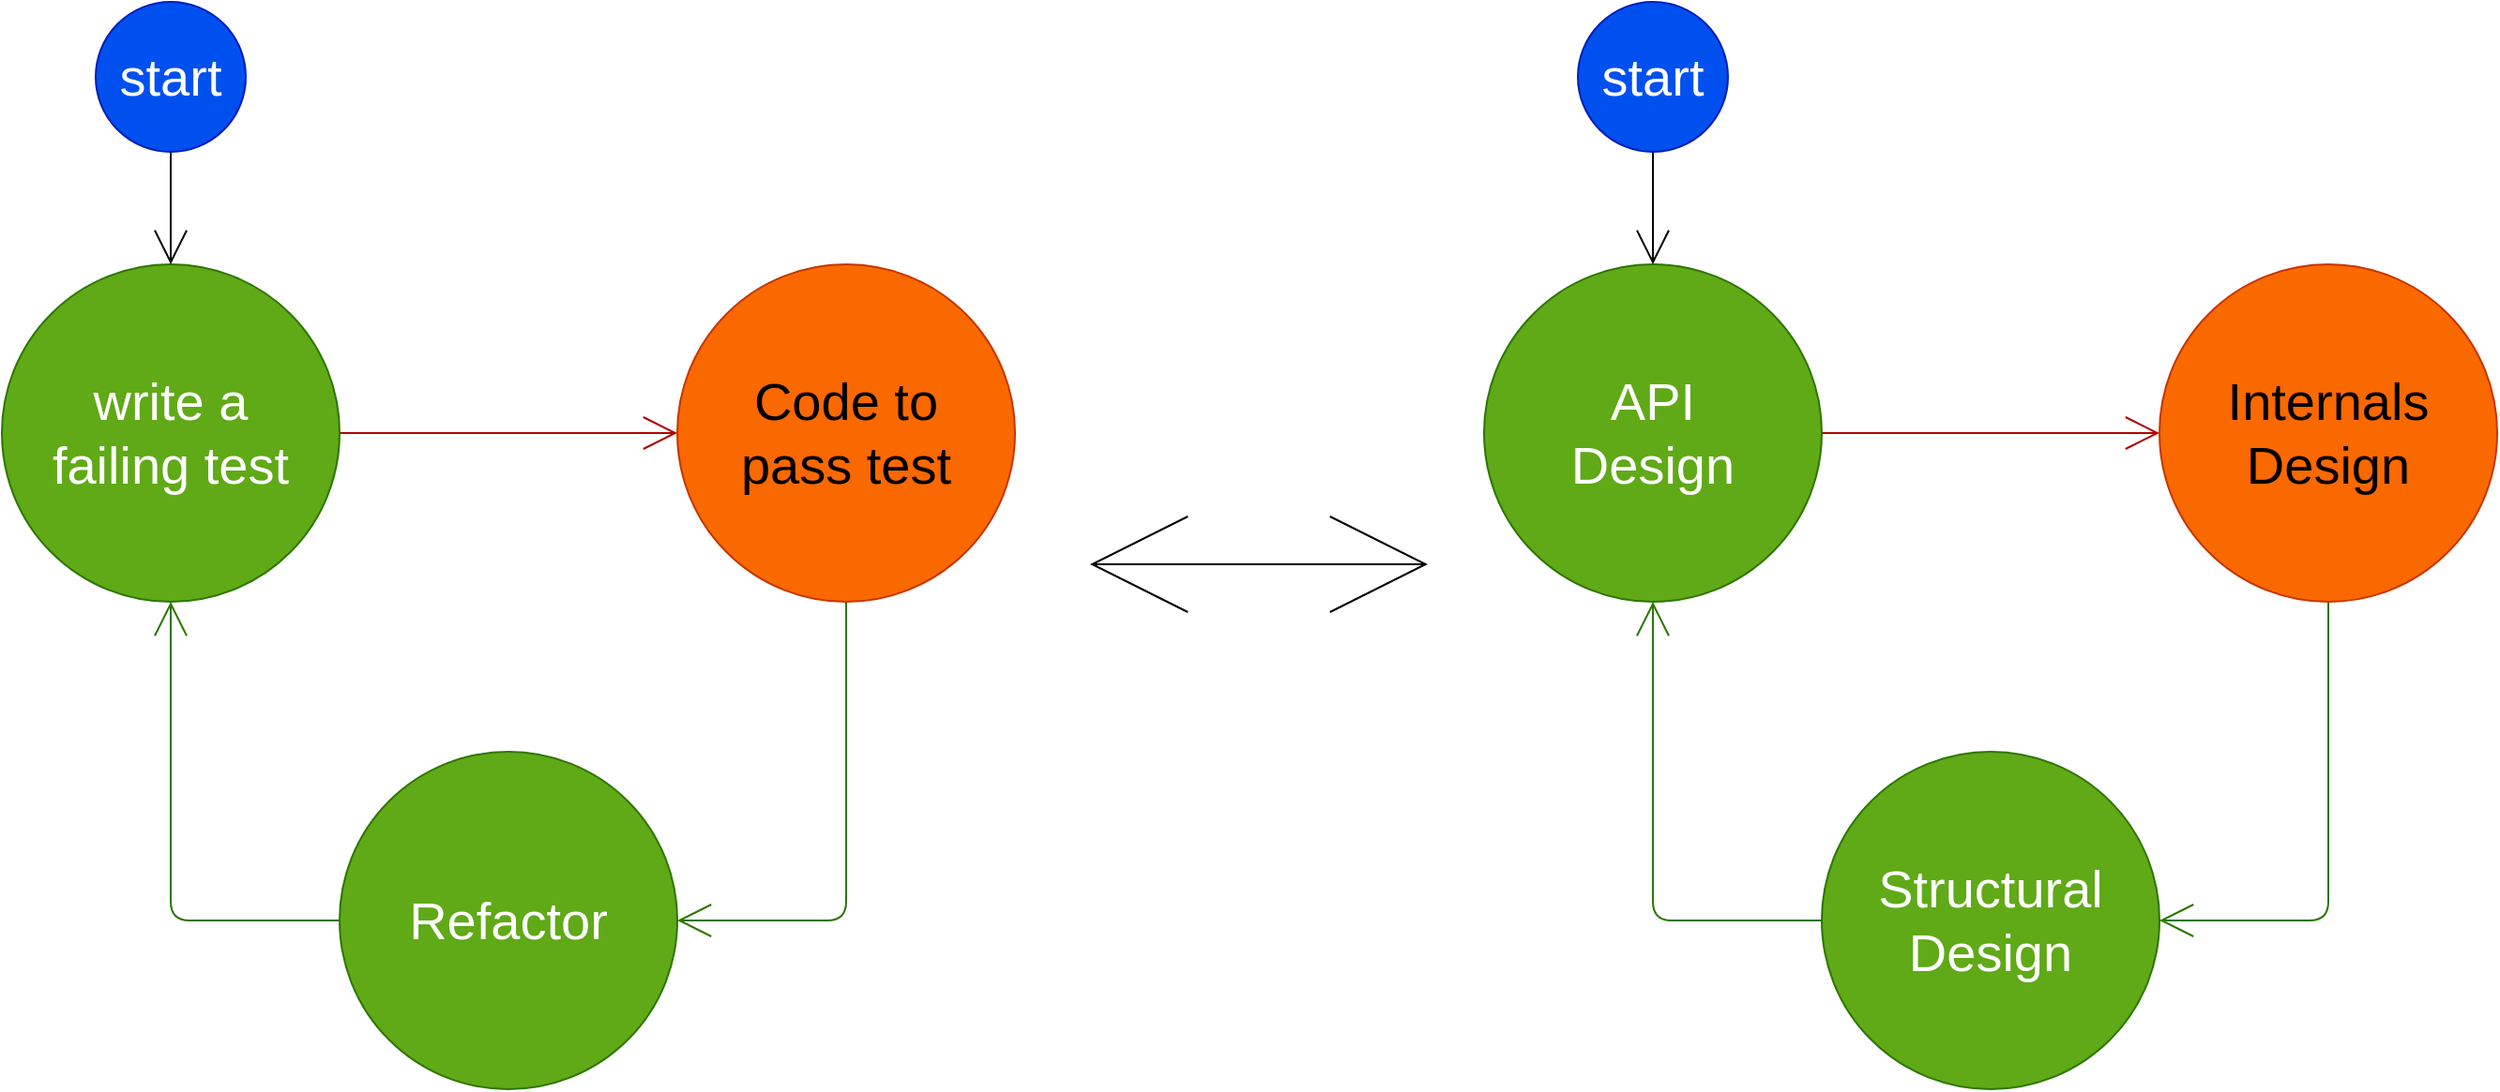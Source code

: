 <mxfile>
    <diagram id="g2Z3gOQG9MpWx9ZPW_Jy" name="Page-1">
        <mxGraphModel dx="1226" dy="2944" grid="1" gridSize="10" guides="1" tooltips="1" connect="1" arrows="1" fold="1" page="1" pageScale="1" pageWidth="850" pageHeight="1100" math="0" shadow="0">
            <root>
                <mxCell id="0"/>
                <mxCell id="1" parent="0"/>
                <mxCell id="9" style="edgeStyle=orthogonalEdgeStyle;rounded=1;orthogonalLoop=1;jettySize=auto;html=1;exitX=1;exitY=0.5;exitDx=0;exitDy=0;entryX=0;entryY=0.5;entryDx=0;entryDy=0;fontSize=28;endArrow=open;endFill=0;endSize=16;fillColor=#e51400;strokeColor=#B20000;" edge="1" parent="1" source="2" target="6">
                    <mxGeometry relative="1" as="geometry"/>
                </mxCell>
                <mxCell id="2" value="write a &lt;br&gt;failing test" style="ellipse;whiteSpace=wrap;html=1;aspect=fixed;fontSize=28;fillColor=#60a917;strokeColor=#2D7600;fontColor=#ffffff;" vertex="1" parent="1">
                    <mxGeometry x="20" y="140" width="180" height="180" as="geometry"/>
                </mxCell>
                <mxCell id="10" style="edgeStyle=orthogonalEdgeStyle;rounded=1;orthogonalLoop=1;jettySize=auto;html=1;exitX=0.5;exitY=1;exitDx=0;exitDy=0;entryX=1;entryY=0.5;entryDx=0;entryDy=0;fontSize=28;endArrow=open;endFill=0;endSize=16;fillColor=#60a917;strokeColor=#2D7600;" edge="1" parent="1" source="6" target="7">
                    <mxGeometry relative="1" as="geometry"/>
                </mxCell>
                <mxCell id="6" value="Code to &lt;br&gt;pass test" style="ellipse;whiteSpace=wrap;html=1;aspect=fixed;fontSize=28;fillColor=#fa6800;strokeColor=#C73500;fontColor=#000000;" vertex="1" parent="1">
                    <mxGeometry x="380" y="140" width="180" height="180" as="geometry"/>
                </mxCell>
                <mxCell id="8" style="edgeStyle=orthogonalEdgeStyle;rounded=1;orthogonalLoop=1;jettySize=auto;html=1;exitX=0;exitY=0.5;exitDx=0;exitDy=0;entryX=0.5;entryY=1;entryDx=0;entryDy=0;fontSize=28;endArrow=open;endFill=0;endSize=16;fillColor=#60a917;strokeColor=#2D7600;" edge="1" parent="1" source="7" target="2">
                    <mxGeometry relative="1" as="geometry"/>
                </mxCell>
                <mxCell id="7" value="Refactor" style="ellipse;whiteSpace=wrap;html=1;aspect=fixed;fontSize=28;fillColor=#60a917;strokeColor=#2D7600;fontColor=#ffffff;" vertex="1" parent="1">
                    <mxGeometry x="200" y="400" width="180" height="180" as="geometry"/>
                </mxCell>
                <mxCell id="12" style="edgeStyle=orthogonalEdgeStyle;rounded=1;orthogonalLoop=1;jettySize=auto;html=1;exitX=0.5;exitY=1;exitDx=0;exitDy=0;entryX=0.5;entryY=0;entryDx=0;entryDy=0;fontSize=28;endArrow=open;endFill=0;endSize=16;" edge="1" parent="1" source="11" target="2">
                    <mxGeometry relative="1" as="geometry"/>
                </mxCell>
                <mxCell id="11" value="start" style="ellipse;whiteSpace=wrap;html=1;aspect=fixed;fontSize=28;fillColor=#0050ef;strokeColor=#001DBC;fontColor=#ffffff;" vertex="1" parent="1">
                    <mxGeometry x="70" width="80" height="80" as="geometry"/>
                </mxCell>
                <mxCell id="13" style="edgeStyle=orthogonalEdgeStyle;rounded=1;orthogonalLoop=1;jettySize=auto;html=1;exitX=1;exitY=0.5;exitDx=0;exitDy=0;entryX=0;entryY=0.5;entryDx=0;entryDy=0;fontSize=28;endArrow=open;endFill=0;endSize=16;fillColor=#e51400;strokeColor=#B20000;" edge="1" parent="1" source="14" target="16">
                    <mxGeometry relative="1" as="geometry"/>
                </mxCell>
                <mxCell id="14" value="API &lt;br&gt;Design" style="ellipse;whiteSpace=wrap;html=1;aspect=fixed;fontSize=28;fillColor=#60a917;strokeColor=#2D7600;fontColor=#ffffff;" vertex="1" parent="1">
                    <mxGeometry x="810" y="140" width="180" height="180" as="geometry"/>
                </mxCell>
                <mxCell id="15" style="edgeStyle=orthogonalEdgeStyle;rounded=1;orthogonalLoop=1;jettySize=auto;html=1;exitX=0.5;exitY=1;exitDx=0;exitDy=0;entryX=1;entryY=0.5;entryDx=0;entryDy=0;fontSize=28;endArrow=open;endFill=0;endSize=16;fillColor=#60a917;strokeColor=#2D7600;" edge="1" parent="1" source="16" target="18">
                    <mxGeometry relative="1" as="geometry"/>
                </mxCell>
                <mxCell id="16" value="Internals&lt;br&gt;Design" style="ellipse;whiteSpace=wrap;html=1;aspect=fixed;fontSize=28;fillColor=#fa6800;strokeColor=#C73500;fontColor=#000000;" vertex="1" parent="1">
                    <mxGeometry x="1170" y="140" width="180" height="180" as="geometry"/>
                </mxCell>
                <mxCell id="17" style="edgeStyle=orthogonalEdgeStyle;rounded=1;orthogonalLoop=1;jettySize=auto;html=1;exitX=0;exitY=0.5;exitDx=0;exitDy=0;entryX=0.5;entryY=1;entryDx=0;entryDy=0;fontSize=28;endArrow=open;endFill=0;endSize=16;fillColor=#60a917;strokeColor=#2D7600;" edge="1" parent="1" source="18" target="14">
                    <mxGeometry relative="1" as="geometry"/>
                </mxCell>
                <mxCell id="18" value="Structural&lt;br&gt;Design" style="ellipse;whiteSpace=wrap;html=1;aspect=fixed;fontSize=28;fillColor=#60a917;strokeColor=#2D7600;fontColor=#ffffff;" vertex="1" parent="1">
                    <mxGeometry x="990" y="400" width="180" height="180" as="geometry"/>
                </mxCell>
                <mxCell id="19" style="edgeStyle=orthogonalEdgeStyle;rounded=1;orthogonalLoop=1;jettySize=auto;html=1;exitX=0.5;exitY=1;exitDx=0;exitDy=0;entryX=0.5;entryY=0;entryDx=0;entryDy=0;fontSize=28;endArrow=open;endFill=0;endSize=16;" edge="1" parent="1" source="20" target="14">
                    <mxGeometry relative="1" as="geometry"/>
                </mxCell>
                <mxCell id="20" value="start" style="ellipse;whiteSpace=wrap;html=1;aspect=fixed;fontSize=28;fillColor=#0050ef;strokeColor=#001DBC;fontColor=#ffffff;" vertex="1" parent="1">
                    <mxGeometry x="860" width="80" height="80" as="geometry"/>
                </mxCell>
                <mxCell id="21" value="" style="endArrow=open;startArrow=open;html=1;fontSize=28;endSize=50;startFill=0;endFill=0;startSize=50;" edge="1" parent="1">
                    <mxGeometry width="50" height="50" relative="1" as="geometry">
                        <mxPoint x="600" y="300" as="sourcePoint"/>
                        <mxPoint x="780" y="300" as="targetPoint"/>
                        <Array as="points">
                            <mxPoint x="770" y="300"/>
                        </Array>
                    </mxGeometry>
                </mxCell>
            </root>
        </mxGraphModel>
    </diagram>
</mxfile>